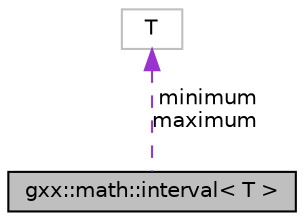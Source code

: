 digraph "gxx::math::interval&lt; T &gt;"
{
  edge [fontname="Helvetica",fontsize="10",labelfontname="Helvetica",labelfontsize="10"];
  node [fontname="Helvetica",fontsize="10",shape=record];
  Node1 [label="gxx::math::interval\< T \>",height=0.2,width=0.4,color="black", fillcolor="grey75", style="filled", fontcolor="black"];
  Node2 -> Node1 [dir="back",color="darkorchid3",fontsize="10",style="dashed",label=" minimum\nmaximum" ,fontname="Helvetica"];
  Node2 [label="T",height=0.2,width=0.4,color="grey75", fillcolor="white", style="filled"];
}
